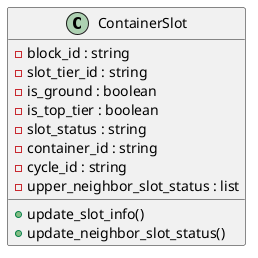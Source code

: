 @startuml

class ContainerSlot {
    -block_id : string
    -slot_tier_id : string
    -is_ground : boolean
    -is_top_tier : boolean
    -slot_status : string
    -container_id : string
    -cycle_id : string
    -upper_neighbor_slot_status : list

    +update_slot_info()
    +update_neighbor_slot_status()
}

@enduml